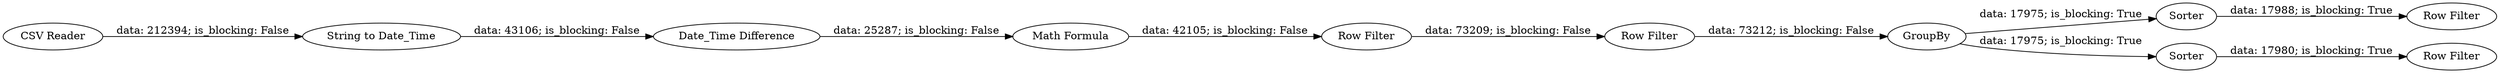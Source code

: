 digraph {
	"8567914818693558931_1" [label="CSV Reader"]
	"8567914818693558931_6" [label="Math Formula"]
	"8567914818693558931_20" [label="Row Filter"]
	"8567914818693558931_10" [label=GroupBy]
	"8567914818693558931_22" [label="Row Filter"]
	"8567914818693558931_7" [label="Date_Time Difference"]
	"8567914818693558931_18" [label="Row Filter"]
	"8567914818693558931_8" [label="String to Date_Time"]
	"8567914818693558931_19" [label=Sorter]
	"8567914818693558931_17" [label=Sorter]
	"8567914818693558931_21" [label="Row Filter"]
	"8567914818693558931_10" -> "8567914818693558931_17" [label="data: 17975; is_blocking: True"]
	"8567914818693558931_6" -> "8567914818693558931_21" [label="data: 42105; is_blocking: False"]
	"8567914818693558931_10" -> "8567914818693558931_19" [label="data: 17975; is_blocking: True"]
	"8567914818693558931_19" -> "8567914818693558931_20" [label="data: 17988; is_blocking: True"]
	"8567914818693558931_17" -> "8567914818693558931_18" [label="data: 17980; is_blocking: True"]
	"8567914818693558931_1" -> "8567914818693558931_8" [label="data: 212394; is_blocking: False"]
	"8567914818693558931_22" -> "8567914818693558931_10" [label="data: 73212; is_blocking: False"]
	"8567914818693558931_21" -> "8567914818693558931_22" [label="data: 73209; is_blocking: False"]
	"8567914818693558931_8" -> "8567914818693558931_7" [label="data: 43106; is_blocking: False"]
	"8567914818693558931_7" -> "8567914818693558931_6" [label="data: 25287; is_blocking: False"]
	rankdir=LR
}
